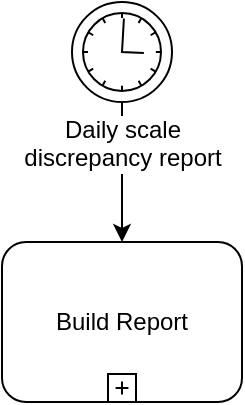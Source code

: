 <mxfile version="13.1.14" type="github" pages="2">
  <diagram id="hk6ELaQ-MRmQtzhBVNc5" name="Process">
    <mxGraphModel dx="1422" dy="762" grid="1" gridSize="10" guides="1" tooltips="1" connect="1" arrows="1" fold="1" page="1" pageScale="1" pageWidth="827" pageHeight="1169" math="0" shadow="0">
      <root>
        <mxCell id="_gsZZw5YfygbWqBSqI72-0" />
        <mxCell id="_gsZZw5YfygbWqBSqI72-1" parent="_gsZZw5YfygbWqBSqI72-0" />
        <mxCell id="OxvsXQD7hK6lV_m3uIKD-0" value="" style="edgeStyle=orthogonalEdgeStyle;rounded=0;orthogonalLoop=1;jettySize=auto;html=1;entryX=0.5;entryY=0;entryDx=0;entryDy=0;" edge="1" parent="_gsZZw5YfygbWqBSqI72-1" source="OxvsXQD7hK6lV_m3uIKD-1" target="OxvsXQD7hK6lV_m3uIKD-5">
          <mxGeometry relative="1" as="geometry">
            <mxPoint x="414" y="160" as="targetPoint" />
          </mxGeometry>
        </mxCell>
        <mxCell id="OxvsXQD7hK6lV_m3uIKD-1" value="Daily scale &lt;br&gt;discrepancy report" style="shape=mxgraph.bpmn.shape;html=1;verticalLabelPosition=bottom;labelBackgroundColor=#ffffff;verticalAlign=top;align=center;perimeter=ellipsePerimeter;outlineConnect=0;outline=standard;symbol=timer;" vertex="1" parent="_gsZZw5YfygbWqBSqI72-1">
          <mxGeometry x="389" y="40" width="50" height="50" as="geometry" />
        </mxCell>
        <mxCell id="OxvsXQD7hK6lV_m3uIKD-5" value="Build Report" style="html=1;whiteSpace=wrap;rounded=1;dropTarget=0;" vertex="1" parent="_gsZZw5YfygbWqBSqI72-1">
          <mxGeometry x="354" y="160" width="120" height="80" as="geometry" />
        </mxCell>
        <mxCell id="OxvsXQD7hK6lV_m3uIKD-6" value="" style="html=1;shape=plus;outlineConnect=0;" vertex="1" parent="OxvsXQD7hK6lV_m3uIKD-5">
          <mxGeometry x="0.5" y="1" width="14" height="14" relative="1" as="geometry">
            <mxPoint x="-7" y="-14" as="offset" />
          </mxGeometry>
        </mxCell>
      </root>
    </mxGraphModel>
  </diagram>
  <diagram id="C5RBs43oDa-KdzZeNtuy" name="Build Report">
    <mxGraphModel dx="1422" dy="762" grid="1" gridSize="10" guides="1" tooltips="1" connect="1" arrows="1" fold="1" page="1" pageScale="1" pageWidth="827" pageHeight="1169" math="0" shadow="0">
      <root>
        <mxCell id="WIyWlLk6GJQsqaUBKTNV-0" />
        <mxCell id="WIyWlLk6GJQsqaUBKTNV-1" parent="WIyWlLk6GJQsqaUBKTNV-0" />
        <mxCell id="g87TE9t3IR-d0Qb2vjl3-16" value="" style="edgeStyle=orthogonalEdgeStyle;rounded=0;orthogonalLoop=1;jettySize=auto;html=1;" edge="1" parent="WIyWlLk6GJQsqaUBKTNV-1" source="g87TE9t3IR-d0Qb2vjl3-1" target="g87TE9t3IR-d0Qb2vjl3-2">
          <mxGeometry relative="1" as="geometry" />
        </mxCell>
        <mxCell id="g87TE9t3IR-d0Qb2vjl3-1" value="Daily scale &lt;br&gt;discrepancy report" style="shape=mxgraph.bpmn.shape;html=1;verticalLabelPosition=bottom;labelBackgroundColor=#ffffff;verticalAlign=top;align=center;perimeter=ellipsePerimeter;outlineConnect=0;outline=standard;symbol=timer;" vertex="1" parent="WIyWlLk6GJQsqaUBKTNV-1">
          <mxGeometry x="389" y="40" width="50" height="50" as="geometry" />
        </mxCell>
        <mxCell id="g87TE9t3IR-d0Qb2vjl3-14" value="" style="edgeStyle=orthogonalEdgeStyle;rounded=0;orthogonalLoop=1;jettySize=auto;html=1;" edge="1" parent="WIyWlLk6GJQsqaUBKTNV-1" source="g87TE9t3IR-d0Qb2vjl3-2" target="g87TE9t3IR-d0Qb2vjl3-3">
          <mxGeometry relative="1" as="geometry" />
        </mxCell>
        <mxCell id="g87TE9t3IR-d0Qb2vjl3-2" value="Extract all memberships where number/type of persons not valid for family type at sysdate" style="shape=ext;rounded=1;html=1;whiteSpace=wrap;" vertex="1" parent="WIyWlLk6GJQsqaUBKTNV-1">
          <mxGeometry x="354" y="160" width="120" height="80" as="geometry" />
        </mxCell>
        <mxCell id="g87TE9t3IR-d0Qb2vjl3-15" style="edgeStyle=orthogonalEdgeStyle;rounded=0;orthogonalLoop=1;jettySize=auto;html=1;exitX=0.5;exitY=1;exitDx=0;exitDy=0;entryX=0.5;entryY=0;entryDx=0;entryDy=0;" edge="1" parent="WIyWlLk6GJQsqaUBKTNV-1" source="g87TE9t3IR-d0Qb2vjl3-3" target="g87TE9t3IR-d0Qb2vjl3-4">
          <mxGeometry relative="1" as="geometry" />
        </mxCell>
        <mxCell id="g87TE9t3IR-d0Qb2vjl3-3" value="For each membership: Check if &lt;u&gt;correct&lt;/u&gt; family type available for current package" style="shape=ext;rounded=1;html=1;whiteSpace=wrap;" vertex="1" parent="WIyWlLk6GJQsqaUBKTNV-1">
          <mxGeometry x="354" y="280" width="120" height="80" as="geometry" />
        </mxCell>
        <mxCell id="g87TE9t3IR-d0Qb2vjl3-18" value="" style="edgeStyle=orthogonalEdgeStyle;rounded=0;orthogonalLoop=1;jettySize=auto;html=1;" edge="1" parent="WIyWlLk6GJQsqaUBKTNV-1" source="g87TE9t3IR-d0Qb2vjl3-4" target="g87TE9t3IR-d0Qb2vjl3-10">
          <mxGeometry relative="1" as="geometry">
            <mxPoint x="519" y="425" as="targetPoint" />
          </mxGeometry>
        </mxCell>
        <mxCell id="g87TE9t3IR-d0Qb2vjl3-20" value="Not Available" style="edgeLabel;html=1;align=center;verticalAlign=middle;resizable=0;points=[];" vertex="1" connectable="0" parent="g87TE9t3IR-d0Qb2vjl3-18">
          <mxGeometry x="-0.192" y="1" relative="1" as="geometry">
            <mxPoint x="-28" y="1" as="offset" />
          </mxGeometry>
        </mxCell>
        <mxCell id="g87TE9t3IR-d0Qb2vjl3-19" value="Available" style="edgeStyle=orthogonalEdgeStyle;rounded=0;orthogonalLoop=1;jettySize=auto;html=1;entryX=0.5;entryY=0;entryDx=0;entryDy=0;" edge="1" parent="WIyWlLk6GJQsqaUBKTNV-1" source="g87TE9t3IR-d0Qb2vjl3-4" target="4WiJh5IRzapoKeAukom9-4">
          <mxGeometry relative="1" as="geometry">
            <mxPoint x="330" y="450" as="targetPoint" />
            <Array as="points" />
          </mxGeometry>
        </mxCell>
        <mxCell id="g87TE9t3IR-d0Qb2vjl3-4" value="" style="shape=mxgraph.bpmn.shape;html=1;verticalLabelPosition=bottom;labelBackgroundColor=#ffffff;verticalAlign=top;align=center;perimeter=rhombusPerimeter;background=gateway;outlineConnect=0;outline=none;symbol=exclusiveGw;" vertex="1" parent="WIyWlLk6GJQsqaUBKTNV-1">
          <mxGeometry x="389" y="400" width="50" height="50" as="geometry" />
        </mxCell>
        <mxCell id="g87TE9t3IR-d0Qb2vjl3-5" value="Exception report" style="shape=note;whiteSpace=wrap;size=14;html=1;dropTarget=0;labelPosition=center;verticalLabelPosition=bottom;align=center;verticalAlign=top;" vertex="1" parent="WIyWlLk6GJQsqaUBKTNV-1">
          <mxGeometry x="650" y="735" width="40" height="60" as="geometry" />
        </mxCell>
        <mxCell id="g87TE9t3IR-d0Qb2vjl3-6" value="" style="html=1;shape=singleArrow;arrowWidth=0.4;arrowSize=0.4;outlineConnect=0;" vertex="1" parent="g87TE9t3IR-d0Qb2vjl3-5">
          <mxGeometry width="14" height="14" relative="1" as="geometry">
            <mxPoint x="2" y="2" as="offset" />
          </mxGeometry>
        </mxCell>
        <mxCell id="g87TE9t3IR-d0Qb2vjl3-7" value="" style="html=1;whiteSpace=wrap;shape=parallelMarker;outlineConnect=0;" vertex="1" parent="g87TE9t3IR-d0Qb2vjl3-5">
          <mxGeometry x="0.5" y="1" width="14" height="14" relative="1" as="geometry">
            <mxPoint x="-7" y="-14" as="offset" />
          </mxGeometry>
        </mxCell>
        <mxCell id="4WiJh5IRzapoKeAukom9-1" value="" style="edgeStyle=orthogonalEdgeStyle;rounded=0;orthogonalLoop=1;jettySize=auto;html=1;exitX=0.5;exitY=1;exitDx=0;exitDy=0;entryX=0.5;entryY=0;entryDx=0;entryDy=0;" edge="1" parent="WIyWlLk6GJQsqaUBKTNV-1" source="g87TE9t3IR-d0Qb2vjl3-10" target="4WiJh5IRzapoKeAukom9-0">
          <mxGeometry relative="1" as="geometry" />
        </mxCell>
        <mxCell id="g87TE9t3IR-d0Qb2vjl3-10" value="For each membership: Check if &lt;u&gt;valid&lt;/u&gt; family type available for current package" style="shape=ext;rounded=1;html=1;whiteSpace=wrap;" vertex="1" parent="WIyWlLk6GJQsqaUBKTNV-1">
          <mxGeometry x="610" y="385" width="120" height="80" as="geometry" />
        </mxCell>
        <mxCell id="4WiJh5IRzapoKeAukom9-2" value="No Valid &lt;br&gt;Family Types" style="edgeStyle=orthogonalEdgeStyle;rounded=0;orthogonalLoop=1;jettySize=auto;html=1;exitX=1;exitY=0.5;exitDx=0;exitDy=0;entryX=0.5;entryY=0;entryDx=0;entryDy=0;entryPerimeter=0;" edge="1" parent="WIyWlLk6GJQsqaUBKTNV-1" source="4WiJh5IRzapoKeAukom9-0" target="g87TE9t3IR-d0Qb2vjl3-5">
          <mxGeometry x="-0.63" relative="1" as="geometry">
            <Array as="points">
              <mxPoint x="715" y="530" />
              <mxPoint x="715" y="680" />
              <mxPoint x="670" y="680" />
            </Array>
            <mxPoint as="offset" />
          </mxGeometry>
        </mxCell>
        <mxCell id="4WiJh5IRzapoKeAukom9-3" value="Available" style="edgeStyle=orthogonalEdgeStyle;rounded=0;orthogonalLoop=1;jettySize=auto;html=1;exitX=0;exitY=0.5;exitDx=0;exitDy=0;entryX=0.5;entryY=0;entryDx=0;entryDy=0;" edge="1" parent="WIyWlLk6GJQsqaUBKTNV-1" source="4WiJh5IRzapoKeAukom9-0" target="4WiJh5IRzapoKeAukom9-9">
          <mxGeometry x="-0.364" relative="1" as="geometry">
            <mxPoint as="offset" />
          </mxGeometry>
        </mxCell>
        <mxCell id="4WiJh5IRzapoKeAukom9-0" value="" style="shape=mxgraph.bpmn.shape;html=1;verticalLabelPosition=bottom;labelBackgroundColor=#ffffff;verticalAlign=top;align=center;perimeter=rhombusPerimeter;background=gateway;outlineConnect=0;outline=none;symbol=exclusiveGw;" vertex="1" parent="WIyWlLk6GJQsqaUBKTNV-1">
          <mxGeometry x="645" y="505" width="50" height="50" as="geometry" />
        </mxCell>
        <mxCell id="4WiJh5IRzapoKeAukom9-6" value="" style="edgeStyle=orthogonalEdgeStyle;rounded=0;orthogonalLoop=1;jettySize=auto;html=1;entryX=0.5;entryY=0;entryDx=0;entryDy=0;" edge="1" parent="WIyWlLk6GJQsqaUBKTNV-1" source="4WiJh5IRzapoKeAukom9-4" target="4WiJh5IRzapoKeAukom9-12">
          <mxGeometry relative="1" as="geometry" />
        </mxCell>
        <mxCell id="4WiJh5IRzapoKeAukom9-4" value="For each membership: get date of most recent past change to person cover or person study details or package or fund" style="shape=ext;rounded=1;html=1;whiteSpace=wrap;fontSize=11;" vertex="1" parent="WIyWlLk6GJQsqaUBKTNV-1">
          <mxGeometry x="354" y="490" width="120" height="80" as="geometry" />
        </mxCell>
        <mxCell id="4WiJh5IRzapoKeAukom9-11" value="Incorrect - Multiple Changes &lt;br&gt;Made&amp;nbsp;Since Discrepancy &lt;br&gt;Occurred" style="edgeStyle=orthogonalEdgeStyle;rounded=0;orthogonalLoop=1;jettySize=auto;html=1;exitX=1;exitY=0.5;exitDx=0;exitDy=0;entryX=0;entryY=0.5;entryDx=0;entryDy=0;entryPerimeter=0;align=center;" edge="1" parent="WIyWlLk6GJQsqaUBKTNV-1" source="4WiJh5IRzapoKeAukom9-5" target="g87TE9t3IR-d0Qb2vjl3-5">
          <mxGeometry x="-0.232" relative="1" as="geometry">
            <mxPoint as="offset" />
          </mxGeometry>
        </mxCell>
        <mxCell id="4WiJh5IRzapoKeAukom9-14" value="Correct" style="edgeStyle=orthogonalEdgeStyle;rounded=0;orthogonalLoop=1;jettySize=auto;html=1;fontSize=11;align=center;" edge="1" parent="WIyWlLk6GJQsqaUBKTNV-1" source="4WiJh5IRzapoKeAukom9-5" target="4WiJh5IRzapoKeAukom9-13">
          <mxGeometry x="-0.2" relative="1" as="geometry">
            <mxPoint as="offset" />
          </mxGeometry>
        </mxCell>
        <mxCell id="4WiJh5IRzapoKeAukom9-5" value="" style="shape=mxgraph.bpmn.shape;html=1;verticalLabelPosition=bottom;labelBackgroundColor=#ffffff;verticalAlign=top;align=center;perimeter=rhombusPerimeter;background=gateway;outlineConnect=0;outline=none;symbol=exclusiveGw;" vertex="1" parent="WIyWlLk6GJQsqaUBKTNV-1">
          <mxGeometry x="389" y="740" width="50" height="50" as="geometry" />
        </mxCell>
        <mxCell id="4WiJh5IRzapoKeAukom9-10" value="Best Available&amp;nbsp;&lt;br&gt;Package" style="edgeStyle=orthogonalEdgeStyle;rounded=0;orthogonalLoop=1;jettySize=auto;html=1;exitX=0.5;exitY=1;exitDx=0;exitDy=0;entryX=0.5;entryY=0;entryDx=0;entryDy=0;entryPerimeter=0;labelPosition=left;verticalLabelPosition=middle;align=center;verticalAlign=middle;" edge="1" parent="WIyWlLk6GJQsqaUBKTNV-1" source="4WiJh5IRzapoKeAukom9-9" target="g87TE9t3IR-d0Qb2vjl3-5">
          <mxGeometry x="-0.647" relative="1" as="geometry">
            <Array as="points">
              <mxPoint x="585" y="680" />
              <mxPoint x="670" y="680" />
            </Array>
            <mxPoint as="offset" />
          </mxGeometry>
        </mxCell>
        <mxCell id="4WiJh5IRzapoKeAukom9-9" value="Determine best available family type" style="shape=ext;rounded=1;html=1;whiteSpace=wrap;" vertex="1" parent="WIyWlLk6GJQsqaUBKTNV-1">
          <mxGeometry x="525" y="570" width="120" height="80" as="geometry" />
        </mxCell>
        <mxCell id="4WiJh5IRzapoKeAukom9-22" value="" style="edgeStyle=orthogonalEdgeStyle;rounded=0;orthogonalLoop=1;jettySize=auto;html=1;fontSize=11;align=center;" edge="1" parent="WIyWlLk6GJQsqaUBKTNV-1" source="4WiJh5IRzapoKeAukom9-12" target="4WiJh5IRzapoKeAukom9-5">
          <mxGeometry relative="1" as="geometry" />
        </mxCell>
        <mxCell id="4WiJh5IRzapoKeAukom9-12" value="&lt;span style=&quot;font-size: 11px;&quot;&gt;For each membership: Check if family type correct for number/type of persons covered day before&amp;nbsp;&lt;/span&gt;&lt;span style=&quot;font-size: 11px&quot;&gt;most recent past change&lt;/span&gt;" style="shape=ext;rounded=1;html=1;whiteSpace=wrap;fontSize=11;" vertex="1" parent="WIyWlLk6GJQsqaUBKTNV-1">
          <mxGeometry x="354" y="610" width="120" height="80" as="geometry" />
        </mxCell>
        <mxCell id="4WiJh5IRzapoKeAukom9-16" value="" style="edgeStyle=orthogonalEdgeStyle;rounded=0;orthogonalLoop=1;jettySize=auto;html=1;fontSize=11;align=center;" edge="1" parent="WIyWlLk6GJQsqaUBKTNV-1" source="4WiJh5IRzapoKeAukom9-13" target="4WiJh5IRzapoKeAukom9-15">
          <mxGeometry relative="1" as="geometry" />
        </mxCell>
        <mxCell id="4WiJh5IRzapoKeAukom9-13" value="For each membership: Check for future change to package or fund" style="shape=ext;rounded=1;html=1;whiteSpace=wrap;fontSize=11;" vertex="1" parent="WIyWlLk6GJQsqaUBKTNV-1">
          <mxGeometry x="354" y="840" width="120" height="80" as="geometry" />
        </mxCell>
        <mxCell id="4WiJh5IRzapoKeAukom9-18" value="Future &lt;br&gt;Change" style="edgeStyle=orthogonalEdgeStyle;rounded=0;orthogonalLoop=1;jettySize=auto;html=1;fontSize=11;align=center;" edge="1" parent="WIyWlLk6GJQsqaUBKTNV-1" source="4WiJh5IRzapoKeAukom9-15" target="4WiJh5IRzapoKeAukom9-17">
          <mxGeometry relative="1" as="geometry" />
        </mxCell>
        <mxCell id="4WiJh5IRzapoKeAukom9-20" value="No Future&lt;br&gt;Changes" style="edgeStyle=orthogonalEdgeStyle;rounded=0;orthogonalLoop=1;jettySize=auto;html=1;fontSize=11;align=center;" edge="1" parent="WIyWlLk6GJQsqaUBKTNV-1" source="4WiJh5IRzapoKeAukom9-15" target="4WiJh5IRzapoKeAukom9-19">
          <mxGeometry relative="1" as="geometry" />
        </mxCell>
        <mxCell id="4WiJh5IRzapoKeAukom9-15" value="" style="shape=mxgraph.bpmn.shape;html=1;verticalLabelPosition=bottom;labelBackgroundColor=#ffffff;verticalAlign=top;align=center;perimeter=rhombusPerimeter;background=gateway;outlineConnect=0;outline=none;symbol=exclusiveGw;fontSize=11;" vertex="1" parent="WIyWlLk6GJQsqaUBKTNV-1">
          <mxGeometry x="389" y="970" width="50" height="50" as="geometry" />
        </mxCell>
        <mxCell id="4WiJh5IRzapoKeAukom9-21" style="edgeStyle=orthogonalEdgeStyle;rounded=0;orthogonalLoop=1;jettySize=auto;html=1;exitX=0.5;exitY=1;exitDx=0;exitDy=0;entryX=0;entryY=0.5;entryDx=0;entryDy=0;fontSize=11;align=center;" edge="1" parent="WIyWlLk6GJQsqaUBKTNV-1" source="4WiJh5IRzapoKeAukom9-17" target="4WiJh5IRzapoKeAukom9-19">
          <mxGeometry relative="1" as="geometry" />
        </mxCell>
        <mxCell id="4WiJh5IRzapoKeAukom9-27" value="&lt;span style=&quot;font-size: 11px ; background-color: rgb(248 , 249 , 250)&quot;&gt;Date of most recent &lt;br&gt;future change&lt;/span&gt;" style="edgeLabel;html=1;align=center;verticalAlign=middle;resizable=0;points=[];fontSize=12;" vertex="1" connectable="0" parent="4WiJh5IRzapoKeAukom9-21">
          <mxGeometry x="-0.464" relative="1" as="geometry">
            <mxPoint y="-23" as="offset" />
          </mxGeometry>
        </mxCell>
        <mxCell id="4WiJh5IRzapoKeAukom9-17" value="&lt;span&gt;Get date of most recent future change&lt;/span&gt;" style="shape=ext;rounded=1;html=1;whiteSpace=wrap;fontSize=11;" vertex="1" parent="WIyWlLk6GJQsqaUBKTNV-1">
          <mxGeometry x="190" y="955" width="120" height="80" as="geometry" />
        </mxCell>
        <mxCell id="4WiJh5IRzapoKeAukom9-26" value="" style="edgeStyle=orthogonalEdgeStyle;rounded=0;orthogonalLoop=1;jettySize=auto;html=1;fontSize=12;align=center;" edge="1" parent="WIyWlLk6GJQsqaUBKTNV-1" source="4WiJh5IRzapoKeAukom9-19" target="4WiJh5IRzapoKeAukom9-23">
          <mxGeometry relative="1" as="geometry" />
        </mxCell>
        <mxCell id="4WiJh5IRzapoKeAukom9-19" value="Add memberships to file.&amp;nbsp; Include member no, current package/fund, correct family type, from date (use date of most recent past change) and to date (if future change then use date of most recent future change else null)" style="shape=ext;rounded=1;html=1;whiteSpace=wrap;fontSize=9;" vertex="1" parent="WIyWlLk6GJQsqaUBKTNV-1">
          <mxGeometry x="354" y="1070" width="120" height="80" as="geometry" />
        </mxCell>
        <mxCell id="4WiJh5IRzapoKeAukom9-23" value="Daily Scale Discrepancy Report" style="shape=note;whiteSpace=wrap;size=16;html=1;dropTarget=0;fontSize=12;labelPosition=center;verticalLabelPosition=bottom;align=center;verticalAlign=top;" vertex="1" parent="WIyWlLk6GJQsqaUBKTNV-1">
          <mxGeometry x="394" y="1200" width="40" height="60" as="geometry" />
        </mxCell>
        <mxCell id="4WiJh5IRzapoKeAukom9-24" value="" style="html=1;shape=singleArrow;arrowWidth=0.4;arrowSize=0.4;outlineConnect=0;" vertex="1" parent="4WiJh5IRzapoKeAukom9-23">
          <mxGeometry width="14" height="14" relative="1" as="geometry">
            <mxPoint x="2" y="2" as="offset" />
          </mxGeometry>
        </mxCell>
        <mxCell id="4WiJh5IRzapoKeAukom9-25" value="" style="html=1;whiteSpace=wrap;shape=parallelMarker;outlineConnect=0;" vertex="1" parent="4WiJh5IRzapoKeAukom9-23">
          <mxGeometry x="0.5" y="1" width="14" height="14" relative="1" as="geometry">
            <mxPoint x="-7" y="-14" as="offset" />
          </mxGeometry>
        </mxCell>
      </root>
    </mxGraphModel>
  </diagram>
</mxfile>
